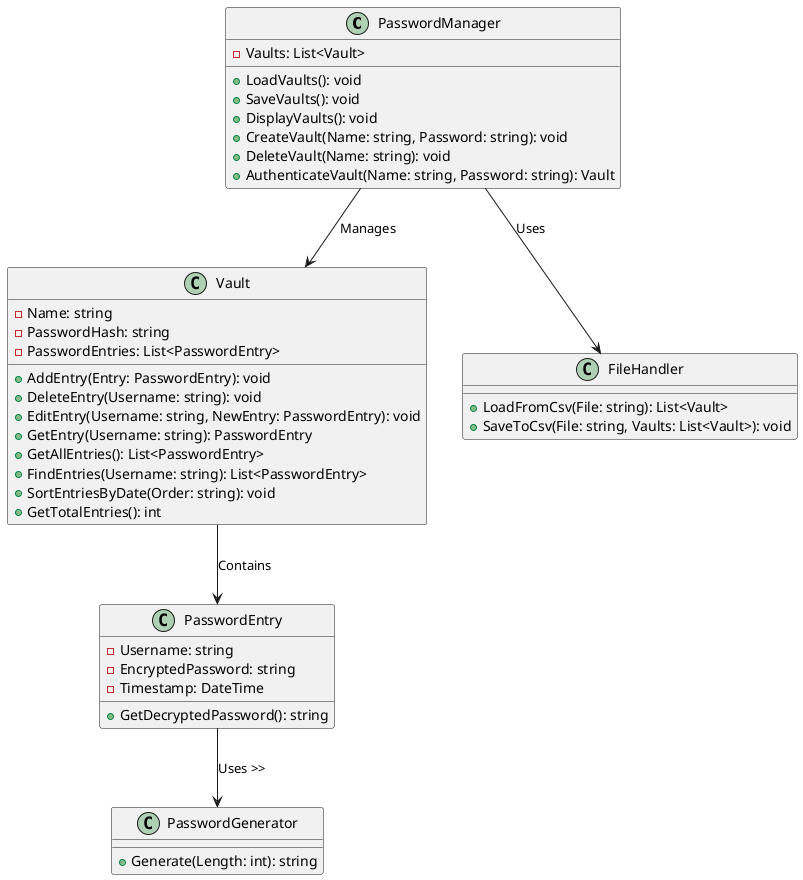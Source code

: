 @startuml
' Main classes with PascalCase for C#

class PasswordManager {
  - Vaults: List<Vault>
  + LoadVaults(): void
  + SaveVaults(): void
  + DisplayVaults(): void
  + CreateVault(Name: string, Password: string): void
  + DeleteVault(Name: string): void
  + AuthenticateVault(Name: string, Password: string): Vault
}

class Vault {
  - Name: string
  - PasswordHash: string
  - PasswordEntries: List<PasswordEntry>

  + AddEntry(Entry: PasswordEntry): void
  + DeleteEntry(Username: string): void
  + EditEntry(Username: string, NewEntry: PasswordEntry): void
  + GetEntry(Username: string): PasswordEntry
  + GetAllEntries(): List<PasswordEntry>
  + FindEntries(Username: string): List<PasswordEntry>
  + SortEntriesByDate(Order: string): void
  + GetTotalEntries(): int
}

class PasswordEntry {
  - Username: string
  - EncryptedPassword: string
  - Timestamp: DateTime
  + GetDecryptedPassword(): string
}

class PasswordGenerator {
  + Generate(Length: int): string
}

class FileHandler {
  + LoadFromCsv(File: string): List<Vault>
  + SaveToCsv(File: string, Vaults: List<Vault>): void
}

PasswordManager --> Vault : Manages
Vault --> PasswordEntry : Contains
PasswordEntry --> PasswordGenerator : Uses >>
PasswordManager --> FileHandler : Uses

@enduml
